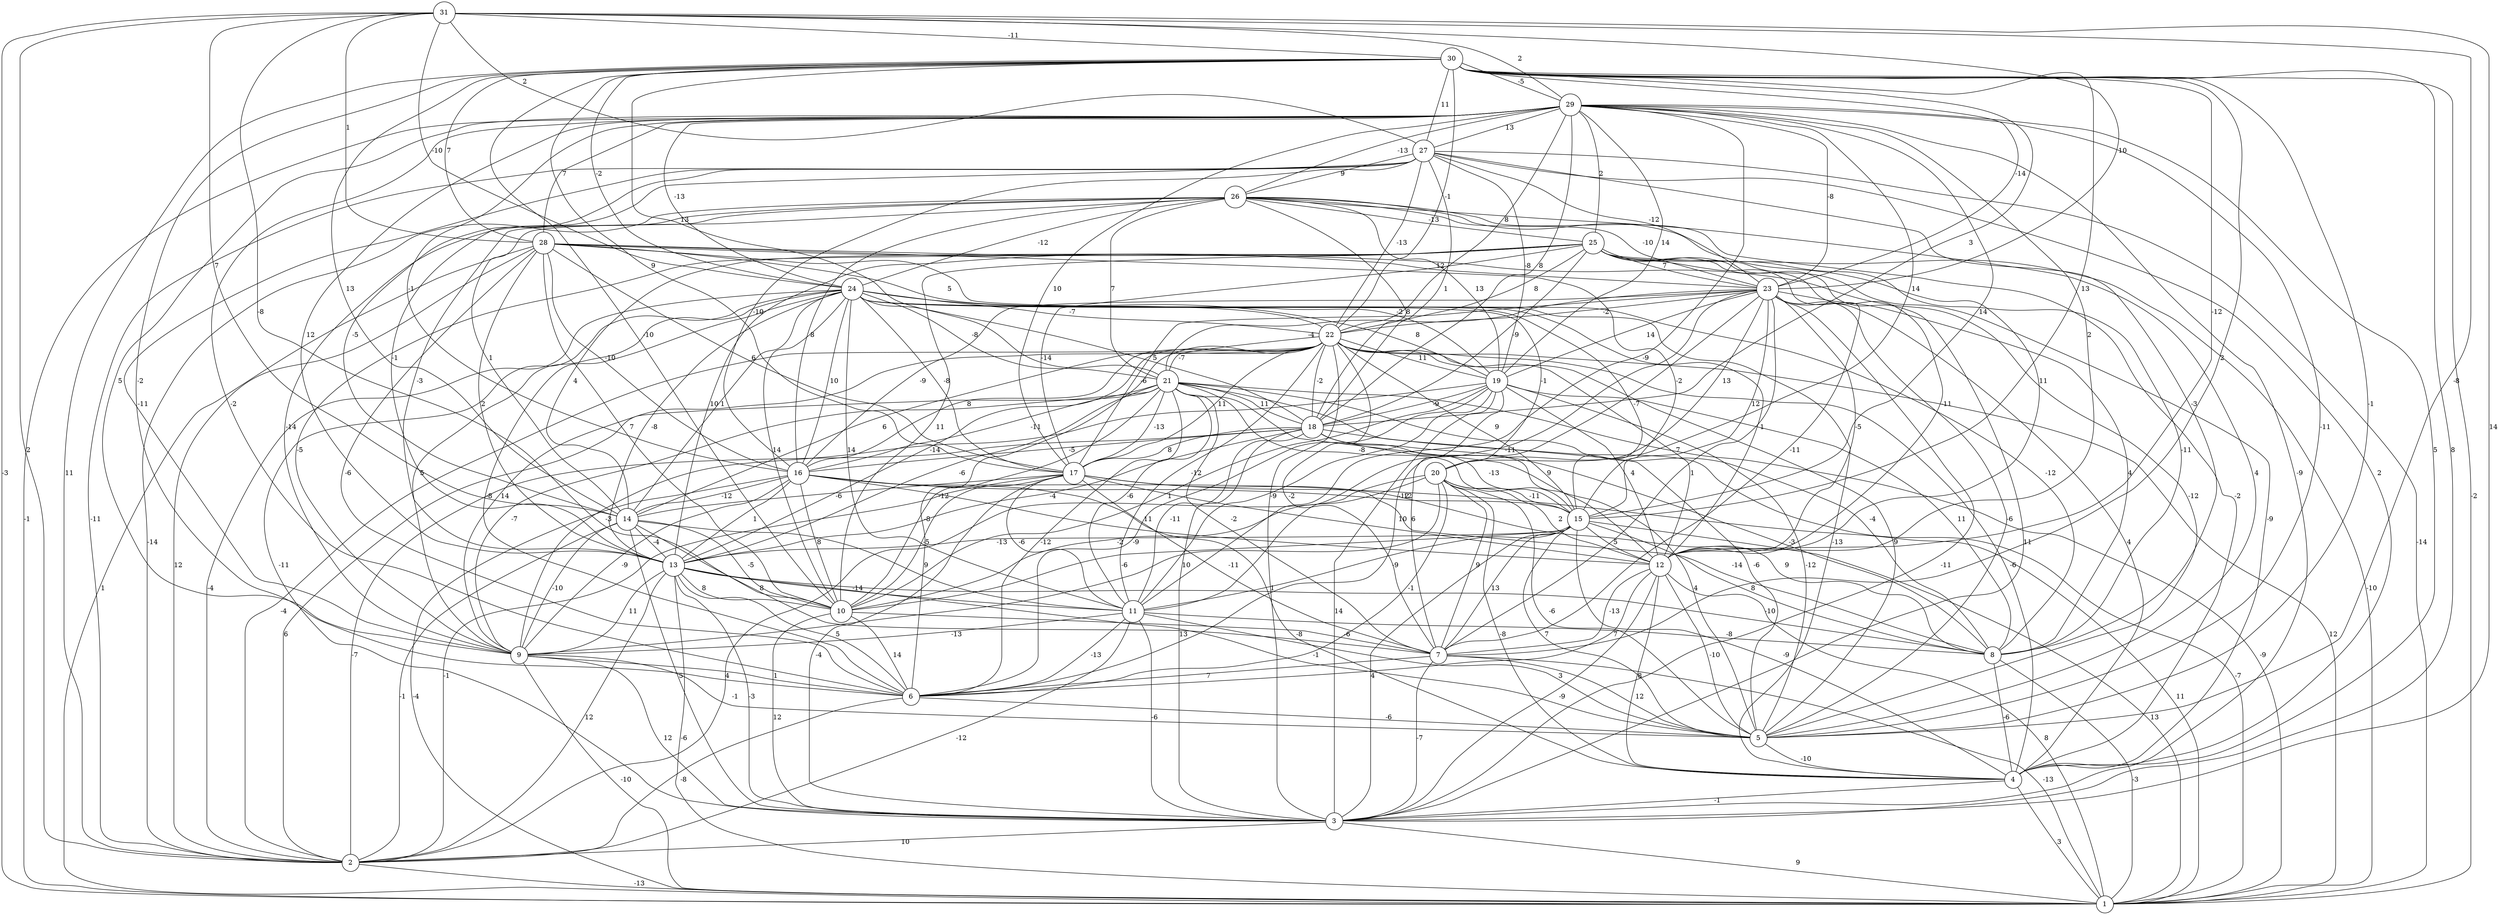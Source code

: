 graph { 
	 fontname="Helvetica,Arial,sans-serif" 
	 node [shape = circle]; 
	 31 -- 1 [label = "-3"];
	 31 -- 2 [label = "2"];
	 31 -- 3 [label = "14"];
	 31 -- 5 [label = "-8"];
	 31 -- 10 [label = "-8"];
	 31 -- 14 [label = "7"];
	 31 -- 23 [label = "10"];
	 31 -- 24 [label = "-10"];
	 31 -- 27 [label = "2"];
	 31 -- 28 [label = "1"];
	 31 -- 29 [label = "2"];
	 31 -- 30 [label = "-11"];
	 30 -- 1 [label = "-2"];
	 30 -- 2 [label = "11"];
	 30 -- 3 [label = "8"];
	 30 -- 5 [label = "-1"];
	 30 -- 6 [label = "-2"];
	 30 -- 7 [label = "2"];
	 30 -- 10 [label = "-10"];
	 30 -- 12 [label = "-12"];
	 30 -- 14 [label = "13"];
	 30 -- 15 [label = "13"];
	 30 -- 17 [label = "9"];
	 30 -- 18 [label = "3"];
	 30 -- 21 [label = "13"];
	 30 -- 22 [label = "-1"];
	 30 -- 23 [label = "-14"];
	 30 -- 24 [label = "-2"];
	 30 -- 27 [label = "11"];
	 30 -- 28 [label = "7"];
	 30 -- 29 [label = "-5"];
	 29 -- 1 [label = "-1"];
	 29 -- 3 [label = "-9"];
	 29 -- 4 [label = "5"];
	 29 -- 5 [label = "-11"];
	 29 -- 6 [label = "-2"];
	 29 -- 9 [label = "5"];
	 29 -- 11 [label = "-9"];
	 29 -- 12 [label = "2"];
	 29 -- 13 [label = "12"];
	 29 -- 15 [label = "14"];
	 29 -- 16 [label = "-1"];
	 29 -- 17 [label = "10"];
	 29 -- 18 [label = "8"];
	 29 -- 19 [label = "14"];
	 29 -- 20 [label = "14"];
	 29 -- 22 [label = "8"];
	 29 -- 23 [label = "-8"];
	 29 -- 24 [label = "-13"];
	 29 -- 25 [label = "2"];
	 29 -- 26 [label = "-13"];
	 29 -- 27 [label = "13"];
	 29 -- 28 [label = "7"];
	 28 -- 1 [label = "1"];
	 28 -- 2 [label = "12"];
	 28 -- 5 [label = "-12"];
	 28 -- 6 [label = "-6"];
	 28 -- 10 [label = "7"];
	 28 -- 13 [label = "2"];
	 28 -- 15 [label = "-2"];
	 28 -- 16 [label = "-10"];
	 28 -- 17 [label = "6"];
	 28 -- 19 [label = "-2"];
	 28 -- 22 [label = "5"];
	 28 -- 23 [label = "12"];
	 27 -- 1 [label = "-14"];
	 27 -- 2 [label = "-11"];
	 27 -- 4 [label = "2"];
	 27 -- 8 [label = "-3"];
	 27 -- 9 [label = "-11"];
	 27 -- 13 [label = "-1"];
	 27 -- 14 [label = "-5"];
	 27 -- 16 [label = "-10"];
	 27 -- 18 [label = "1"];
	 27 -- 19 [label = "-8"];
	 27 -- 22 [label = "-13"];
	 27 -- 23 [label = "-12"];
	 27 -- 26 [label = "9"];
	 26 -- 2 [label = "-14"];
	 26 -- 4 [label = "-2"];
	 26 -- 5 [label = "4"];
	 26 -- 9 [label = "-14"];
	 26 -- 12 [label = "11"];
	 26 -- 13 [label = "-3"];
	 26 -- 14 [label = "1"];
	 26 -- 16 [label = "8"];
	 26 -- 18 [label = "8"];
	 26 -- 19 [label = "13"];
	 26 -- 21 [label = "7"];
	 26 -- 23 [label = "-10"];
	 26 -- 24 [label = "-12"];
	 26 -- 25 [label = "-13"];
	 25 -- 1 [label = "-10"];
	 25 -- 3 [label = "11"];
	 25 -- 4 [label = "-9"];
	 25 -- 7 [label = "-11"];
	 25 -- 8 [label = "-11"];
	 25 -- 9 [label = "-5"];
	 25 -- 10 [label = "11"];
	 25 -- 12 [label = "-11"];
	 25 -- 13 [label = "10"];
	 25 -- 14 [label = "4"];
	 25 -- 17 [label = "-14"];
	 25 -- 18 [label = "-9"];
	 25 -- 22 [label = "8"];
	 25 -- 23 [label = "7"];
	 24 -- 2 [label = "-4"];
	 24 -- 3 [label = "-11"];
	 24 -- 4 [label = "-13"];
	 24 -- 6 [label = "-8"];
	 24 -- 8 [label = "-12"];
	 24 -- 9 [label = "5"];
	 24 -- 10 [label = "14"];
	 24 -- 11 [label = "14"];
	 24 -- 12 [label = "1"];
	 24 -- 13 [label = "-8"];
	 24 -- 14 [label = "1"];
	 24 -- 15 [label = "-7"];
	 24 -- 16 [label = "10"];
	 24 -- 17 [label = "-8"];
	 24 -- 18 [label = "5"];
	 24 -- 19 [label = "8"];
	 24 -- 20 [label = "-1"];
	 24 -- 21 [label = "-8"];
	 24 -- 22 [label = "-7"];
	 23 -- 3 [label = "-11"];
	 23 -- 4 [label = "4"];
	 23 -- 5 [label = "-6"];
	 23 -- 6 [label = "-12"];
	 23 -- 7 [label = "1"];
	 23 -- 8 [label = "4"];
	 23 -- 11 [label = "-11"];
	 23 -- 12 [label = "-5"];
	 23 -- 15 [label = "12"];
	 23 -- 16 [label = "-9"];
	 23 -- 17 [label = "-6"];
	 23 -- 19 [label = "14"];
	 23 -- 20 [label = "13"];
	 23 -- 21 [label = "-4"];
	 23 -- 22 [label = "-2"];
	 22 -- 1 [label = "12"];
	 22 -- 2 [label = "-4"];
	 22 -- 3 [label = "1"];
	 22 -- 4 [label = "-6"];
	 22 -- 5 [label = "9"];
	 22 -- 6 [label = "-8"];
	 22 -- 7 [label = "-2"];
	 22 -- 9 [label = "14"];
	 22 -- 11 [label = "-12"];
	 22 -- 12 [label = "7"];
	 22 -- 13 [label = "-14"];
	 22 -- 14 [label = "6"];
	 22 -- 15 [label = "9"];
	 22 -- 16 [label = "8"];
	 22 -- 17 [label = "11"];
	 22 -- 18 [label = "-2"];
	 22 -- 19 [label = "11"];
	 22 -- 21 [label = "-7"];
	 21 -- 1 [label = "-9"];
	 21 -- 2 [label = "6"];
	 21 -- 5 [label = "-6"];
	 21 -- 6 [label = "-12"];
	 21 -- 7 [label = "-2"];
	 21 -- 8 [label = "-4"];
	 21 -- 9 [label = "-7"];
	 21 -- 10 [label = "-12"];
	 21 -- 11 [label = "-6"];
	 21 -- 12 [label = "9"];
	 21 -- 13 [label = "-6"];
	 21 -- 15 [label = "-8"];
	 21 -- 16 [label = "-11"];
	 21 -- 17 [label = "-13"];
	 21 -- 18 [label = "11"];
	 20 -- 2 [label = "4"];
	 20 -- 4 [label = "-8"];
	 20 -- 5 [label = "-6"];
	 20 -- 6 [label = "-1"];
	 20 -- 7 [label = "9"];
	 20 -- 9 [label = "10"];
	 20 -- 10 [label = "-2"];
	 20 -- 12 [label = "2"];
	 20 -- 15 [label = "-11"];
	 19 -- 3 [label = "14"];
	 19 -- 5 [label = "-12"];
	 19 -- 6 [label = "-9"];
	 19 -- 7 [label = "6"];
	 19 -- 8 [label = "11"];
	 19 -- 9 [label = "-3"];
	 19 -- 10 [label = "1"];
	 19 -- 11 [label = "-9"];
	 19 -- 12 [label = "4"];
	 19 -- 18 [label = "-9"];
	 18 -- 1 [label = "-7"];
	 18 -- 2 [label = "-7"];
	 18 -- 3 [label = "13"];
	 18 -- 5 [label = "4"];
	 18 -- 8 [label = "-3"];
	 18 -- 11 [label = "-11"];
	 18 -- 13 [label = "-4"];
	 18 -- 15 [label = "-13"];
	 18 -- 16 [label = "-5"];
	 18 -- 17 [label = "8"];
	 17 -- 1 [label = "11"];
	 17 -- 2 [label = "-1"];
	 17 -- 3 [label = "-4"];
	 17 -- 7 [label = "-11"];
	 17 -- 8 [label = "9"];
	 17 -- 10 [label = "-5"];
	 17 -- 11 [label = "-6"];
	 17 -- 12 [label = "10"];
	 17 -- 14 [label = "-6"];
	 16 -- 1 [label = "-4"];
	 16 -- 4 [label = "-8"];
	 16 -- 8 [label = "-14"];
	 16 -- 9 [label = "-9"];
	 16 -- 10 [label = "8"];
	 16 -- 12 [label = "11"];
	 16 -- 13 [label = "1"];
	 16 -- 14 [label = "-12"];
	 16 -- 15 [label = "12"];
	 15 -- 1 [label = "13"];
	 15 -- 3 [label = "4"];
	 15 -- 4 [label = "-9"];
	 15 -- 5 [label = "7"];
	 15 -- 7 [label = "13"];
	 15 -- 8 [label = "8"];
	 15 -- 10 [label = "-6"];
	 15 -- 11 [label = "-9"];
	 15 -- 12 [label = "5"];
	 15 -- 13 [label = "-13"];
	 14 -- 2 [label = "-1"];
	 14 -- 3 [label = "5"];
	 14 -- 7 [label = "8"];
	 14 -- 9 [label = "-10"];
	 14 -- 10 [label = "-5"];
	 14 -- 11 [label = "9"];
	 14 -- 13 [label = "-4"];
	 13 -- 1 [label = "-6"];
	 13 -- 2 [label = "12"];
	 13 -- 3 [label = "-3"];
	 13 -- 5 [label = "-1"];
	 13 -- 6 [label = "5"];
	 13 -- 8 [label = "-10"];
	 13 -- 9 [label = "11"];
	 13 -- 10 [label = "8"];
	 13 -- 11 [label = "-14"];
	 12 -- 1 [label = "8"];
	 12 -- 3 [label = "-9"];
	 12 -- 4 [label = "8"];
	 12 -- 5 [label = "-10"];
	 12 -- 6 [label = "7"];
	 12 -- 7 [label = "-13"];
	 11 -- 2 [label = "-12"];
	 11 -- 3 [label = "-6"];
	 11 -- 5 [label = "3"];
	 11 -- 6 [label = "-13"];
	 11 -- 8 [label = "-8"];
	 11 -- 9 [label = "-13"];
	 10 -- 3 [label = "12"];
	 10 -- 6 [label = "14"];
	 10 -- 7 [label = "-6"];
	 9 -- 1 [label = "-10"];
	 9 -- 3 [label = "12"];
	 9 -- 5 [label = "-1"];
	 9 -- 6 [label = "1"];
	 8 -- 1 [label = "-3"];
	 8 -- 4 [label = "-6"];
	 7 -- 1 [label = "-13"];
	 7 -- 3 [label = "-7"];
	 7 -- 5 [label = "12"];
	 7 -- 6 [label = "7"];
	 6 -- 2 [label = "-8"];
	 6 -- 5 [label = "-6"];
	 5 -- 4 [label = "-10"];
	 4 -- 1 [label = "3"];
	 4 -- 3 [label = "-1"];
	 3 -- 1 [label = "9"];
	 3 -- 2 [label = "10"];
	 2 -- 1 [label = "-13"];
	 1;
	 2;
	 3;
	 4;
	 5;
	 6;
	 7;
	 8;
	 9;
	 10;
	 11;
	 12;
	 13;
	 14;
	 15;
	 16;
	 17;
	 18;
	 19;
	 20;
	 21;
	 22;
	 23;
	 24;
	 25;
	 26;
	 27;
	 28;
	 29;
	 30;
	 31;
}
